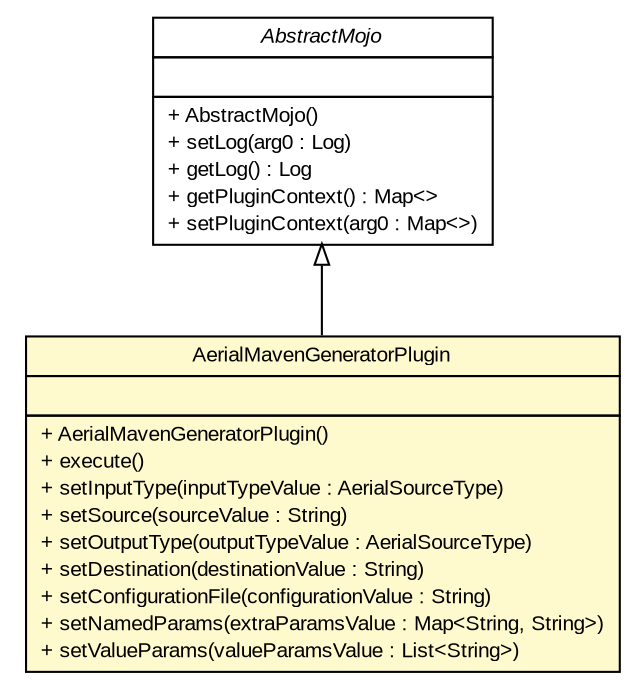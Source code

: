 #!/usr/local/bin/dot
#
# Class diagram 
# Generated by UMLGraph version R5_6 (http://www.umlgraph.org/)
#

digraph G {
	edge [fontname="arial",fontsize=10,labelfontname="arial",labelfontsize=10];
	node [fontname="arial",fontsize=10,shape=plaintext];
	nodesep=0.25;
	ranksep=0.5;
	// com.github.mkolisnyk.aerial.core.AerialMavenGeneratorPlugin
	c6 [label=<<table title="com.github.mkolisnyk.aerial.core.AerialMavenGeneratorPlugin" border="0" cellborder="1" cellspacing="0" cellpadding="2" port="p" bgcolor="lemonChiffon" href="./AerialMavenGeneratorPlugin.html">
		<tr><td><table border="0" cellspacing="0" cellpadding="1">
<tr><td align="center" balign="center"> AerialMavenGeneratorPlugin </td></tr>
		</table></td></tr>
		<tr><td><table border="0" cellspacing="0" cellpadding="1">
<tr><td align="left" balign="left">  </td></tr>
		</table></td></tr>
		<tr><td><table border="0" cellspacing="0" cellpadding="1">
<tr><td align="left" balign="left"> + AerialMavenGeneratorPlugin() </td></tr>
<tr><td align="left" balign="left"> + execute() </td></tr>
<tr><td align="left" balign="left"> + setInputType(inputTypeValue : AerialSourceType) </td></tr>
<tr><td align="left" balign="left"> + setSource(sourceValue : String) </td></tr>
<tr><td align="left" balign="left"> + setOutputType(outputTypeValue : AerialSourceType) </td></tr>
<tr><td align="left" balign="left"> + setDestination(destinationValue : String) </td></tr>
<tr><td align="left" balign="left"> + setConfigurationFile(configurationValue : String) </td></tr>
<tr><td align="left" balign="left"> + setNamedParams(extraParamsValue : Map&lt;String, String&gt;) </td></tr>
<tr><td align="left" balign="left"> + setValueParams(valueParamsValue : List&lt;String&gt;) </td></tr>
		</table></td></tr>
		</table>>, URL="./AerialMavenGeneratorPlugin.html", fontname="arial", fontcolor="black", fontsize=10.0];
	//com.github.mkolisnyk.aerial.core.AerialMavenGeneratorPlugin extends org.apache.maven.plugin.AbstractMojo
	c9:p -> c6:p [dir=back,arrowtail=empty];
	// org.apache.maven.plugin.AbstractMojo
	c9 [label=<<table title="org.apache.maven.plugin.AbstractMojo" border="0" cellborder="1" cellspacing="0" cellpadding="2" port="p" href="http://java.sun.com/j2se/1.4.2/docs/api/org/apache/maven/plugin/AbstractMojo.html">
		<tr><td><table border="0" cellspacing="0" cellpadding="1">
<tr><td align="center" balign="center"><font face="arial italic"> AbstractMojo </font></td></tr>
		</table></td></tr>
		<tr><td><table border="0" cellspacing="0" cellpadding="1">
<tr><td align="left" balign="left">  </td></tr>
		</table></td></tr>
		<tr><td><table border="0" cellspacing="0" cellpadding="1">
<tr><td align="left" balign="left"> + AbstractMojo() </td></tr>
<tr><td align="left" balign="left"> + setLog(arg0 : Log) </td></tr>
<tr><td align="left" balign="left"> + getLog() : Log </td></tr>
<tr><td align="left" balign="left"> + getPluginContext() : Map&lt;&gt; </td></tr>
<tr><td align="left" balign="left"> + setPluginContext(arg0 : Map&lt;&gt;) </td></tr>
		</table></td></tr>
		</table>>, URL="http://java.sun.com/j2se/1.4.2/docs/api/org/apache/maven/plugin/AbstractMojo.html", fontname="arial", fontcolor="black", fontsize=10.0];
}

